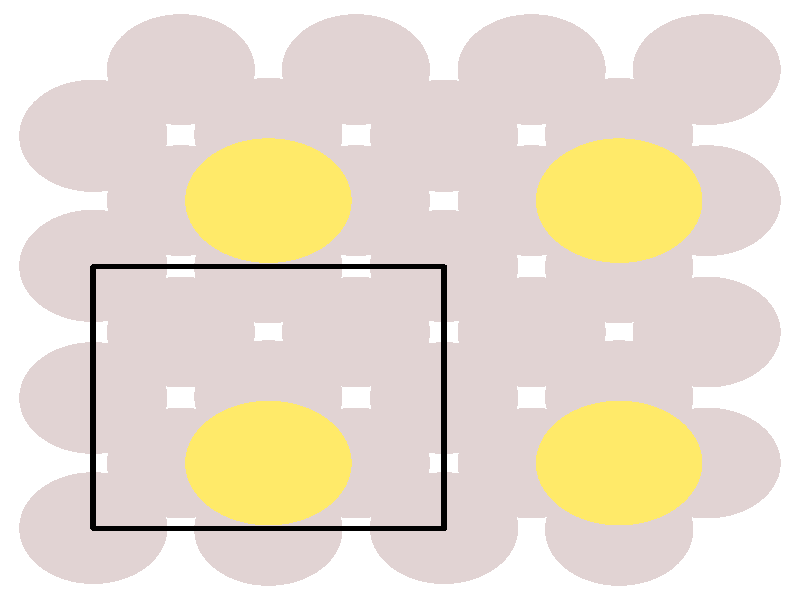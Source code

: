 #include "colors.inc"
#include "finish.inc"

global_settings {assumed_gamma 1 max_trace_level 6}
background {color White}
camera {orthographic
  right -13.07*x up 13.10*y
  direction 1.00*z
  location <0,0,50.00> look_at <0,0,0>}
light_source {<  2.00,   3.00,  40.00> color White
  area_light <0.70, 0, 0>, <0, 0.70, 0>, 3, 3
  adaptive 1 jitter}

#declare simple = finish {phong 0.7}
#declare pale = finish {ambient .5 diffuse .85 roughness .001 specular 0.200 }
#declare intermediate = finish {ambient 0.3 diffuse 0.6 specular 0.10 roughness 0.04 }
#declare vmd = finish {ambient .0 diffuse .65 phong 0.1 phong_size 40. specular 0.500 }
#declare jmol = finish {ambient .2 diffuse .6 specular 1 roughness .001 metallic}
#declare ase2 = finish {ambient 0.05 brilliance 3 diffuse 0.6 metallic specular 0.70 roughness 0.04 reflection 0.15}
#declare ase3 = finish {ambient .15 brilliance 2 diffuse .6 metallic specular 1. roughness .001 reflection .0}
#declare glass = finish {ambient .05 diffuse .3 specular 1. roughness .001}
#declare Rcell = 0.050;
#declare Rbond = 0.100;

#macro atom(LOC, R, COL, FIN)
  sphere{LOC, R texture{pigment{COL} finish{FIN}}}
#end
#macro constrain(LOC, R, COL, FIN)
union{torus{R, Rcell rotate 45*z texture{pigment{COL} finish{FIN}}}
      torus{R, Rcell rotate -45*z texture{pigment{COL} finish{FIN}}}
      translate LOC}
#end

cylinder {< -5.01,  -4.99, -10.00>, <  0.72,  -4.99, -10.00>, Rcell pigment {Black}}
cylinder {< -5.01,   0.73, -10.00>, <  0.72,   0.73, -10.00>, Rcell pigment {Black}}
cylinder {< -5.01,   0.73,   3.75>, <  0.72,   0.73,   3.75>, Rcell pigment {Black}}
cylinder {< -5.01,  -4.99,   3.75>, <  0.72,  -4.99,   3.75>, Rcell pigment {Black}}
cylinder {< -5.01,  -4.99, -10.00>, < -5.01,   0.73, -10.00>, Rcell pigment {Black}}
cylinder {<  0.72,  -4.99, -10.00>, <  0.72,   0.73, -10.00>, Rcell pigment {Black}}
cylinder {<  0.72,  -4.99,   3.75>, <  0.72,   0.73,   3.75>, Rcell pigment {Black}}
cylinder {< -5.01,  -4.99,   3.75>, < -5.01,   0.73,   3.75>, Rcell pigment {Black}}
cylinder {< -5.01,  -4.99, -10.00>, < -5.01,  -4.99,   3.75>, Rcell pigment {Black}}
cylinder {<  0.72,  -4.99, -10.00>, <  0.72,  -4.99,   3.75>, Rcell pigment {Black}}
cylinder {<  0.72,   0.73, -10.00>, <  0.72,   0.73,   3.75>, Rcell pigment {Black}}
cylinder {< -5.01,   0.73, -10.00>, < -5.01,   0.73,   3.75>, Rcell pigment {Black}}
atom(< -5.01,  -4.99,  -6.00>, 1.21, rgb <0.75, 0.65, 0.65>, ase3) // #0 
atom(< -2.15,  -4.99,  -6.00>, 1.21, rgb <0.75, 0.65, 0.65>, ase3) // #1 
atom(< -5.01,  -2.13,  -6.00>, 1.21, rgb <0.75, 0.65, 0.65>, ase3) // #2 
atom(< -2.15,  -2.13,  -6.00>, 1.21, rgb <0.75, 0.65, 0.65>, ase3) // #3 
atom(< -3.58,  -3.56,  -3.98>, 1.21, rgb <0.75, 0.65, 0.65>, ase3) // #4 
atom(< -0.72,  -3.56,  -3.98>, 1.21, rgb <0.75, 0.65, 0.65>, ase3) // #5 
atom(< -3.58,  -0.70,  -3.98>, 1.21, rgb <0.75, 0.65, 0.65>, ase3) // #6 
atom(< -0.72,  -0.70,  -3.98>, 1.21, rgb <0.75, 0.65, 0.65>, ase3) // #7 
atom(< -5.01,  -4.97,  -1.88>, 1.21, rgb <0.75, 0.65, 0.65>, ase3) // #8 
atom(< -2.15,  -5.03,  -2.05>, 1.21, rgb <0.75, 0.65, 0.65>, ase3) // #9 
atom(< -5.01,  -2.15,  -1.88>, 1.21, rgb <0.75, 0.65, 0.65>, ase3) // #10 
atom(< -2.15,  -2.09,  -2.05>, 1.21, rgb <0.75, 0.65, 0.65>, ase3) // #11 
atom(< -2.15,  -3.56,   0.00>, 1.36, rgb <1.00, 0.82, 0.14>, ase3) // #12 
atom(< -5.01,   0.73,  -6.00>, 1.21, rgb <0.75, 0.65, 0.65>, ase3) // #13 
atom(< -2.15,   0.73,  -6.00>, 1.21, rgb <0.75, 0.65, 0.65>, ase3) // #14 
atom(< -5.01,   3.60,  -6.00>, 1.21, rgb <0.75, 0.65, 0.65>, ase3) // #15 
atom(< -2.15,   3.60,  -6.00>, 1.21, rgb <0.75, 0.65, 0.65>, ase3) // #16 
atom(< -3.58,   2.17,  -3.98>, 1.21, rgb <0.75, 0.65, 0.65>, ase3) // #17 
atom(< -0.72,   2.17,  -3.98>, 1.21, rgb <0.75, 0.65, 0.65>, ase3) // #18 
atom(< -3.58,   5.03,  -3.98>, 1.21, rgb <0.75, 0.65, 0.65>, ase3) // #19 
atom(< -0.72,   5.03,  -3.98>, 1.21, rgb <0.75, 0.65, 0.65>, ase3) // #20 
atom(< -5.01,   0.76,  -1.88>, 1.21, rgb <0.75, 0.65, 0.65>, ase3) // #21 
atom(< -2.15,   0.70,  -2.05>, 1.21, rgb <0.75, 0.65, 0.65>, ase3) // #22 
atom(< -5.01,   3.57,  -1.88>, 1.21, rgb <0.75, 0.65, 0.65>, ase3) // #23 
atom(< -2.15,   3.64,  -2.05>, 1.21, rgb <0.75, 0.65, 0.65>, ase3) // #24 
atom(< -2.15,   2.17,   0.00>, 1.36, rgb <1.00, 0.82, 0.14>, ase3) // #25 
atom(<  0.72,  -4.99,  -6.00>, 1.21, rgb <0.75, 0.65, 0.65>, ase3) // #26 
atom(<  3.58,  -4.99,  -6.00>, 1.21, rgb <0.75, 0.65, 0.65>, ase3) // #27 
atom(<  0.72,  -2.13,  -6.00>, 1.21, rgb <0.75, 0.65, 0.65>, ase3) // #28 
atom(<  3.58,  -2.13,  -6.00>, 1.21, rgb <0.75, 0.65, 0.65>, ase3) // #29 
atom(<  2.15,  -3.56,  -3.98>, 1.21, rgb <0.75, 0.65, 0.65>, ase3) // #30 
atom(<  5.01,  -3.56,  -3.98>, 1.21, rgb <0.75, 0.65, 0.65>, ase3) // #31 
atom(<  2.15,  -0.70,  -3.98>, 1.21, rgb <0.75, 0.65, 0.65>, ase3) // #32 
atom(<  5.01,  -0.70,  -3.98>, 1.21, rgb <0.75, 0.65, 0.65>, ase3) // #33 
atom(<  0.72,  -4.97,  -1.88>, 1.21, rgb <0.75, 0.65, 0.65>, ase3) // #34 
atom(<  3.58,  -5.03,  -2.05>, 1.21, rgb <0.75, 0.65, 0.65>, ase3) // #35 
atom(<  0.72,  -2.15,  -1.88>, 1.21, rgb <0.75, 0.65, 0.65>, ase3) // #36 
atom(<  3.58,  -2.09,  -2.05>, 1.21, rgb <0.75, 0.65, 0.65>, ase3) // #37 
atom(<  3.58,  -3.56,   0.00>, 1.36, rgb <1.00, 0.82, 0.14>, ase3) // #38 
atom(<  0.72,   0.73,  -6.00>, 1.21, rgb <0.75, 0.65, 0.65>, ase3) // #39 
atom(<  3.58,   0.73,  -6.00>, 1.21, rgb <0.75, 0.65, 0.65>, ase3) // #40 
atom(<  0.72,   3.60,  -6.00>, 1.21, rgb <0.75, 0.65, 0.65>, ase3) // #41 
atom(<  3.58,   3.60,  -6.00>, 1.21, rgb <0.75, 0.65, 0.65>, ase3) // #42 
atom(<  2.15,   2.17,  -3.98>, 1.21, rgb <0.75, 0.65, 0.65>, ase3) // #43 
atom(<  5.01,   2.17,  -3.98>, 1.21, rgb <0.75, 0.65, 0.65>, ase3) // #44 
atom(<  2.15,   5.03,  -3.98>, 1.21, rgb <0.75, 0.65, 0.65>, ase3) // #45 
atom(<  5.01,   5.03,  -3.98>, 1.21, rgb <0.75, 0.65, 0.65>, ase3) // #46 
atom(<  0.72,   0.76,  -1.88>, 1.21, rgb <0.75, 0.65, 0.65>, ase3) // #47 
atom(<  3.58,   0.70,  -2.05>, 1.21, rgb <0.75, 0.65, 0.65>, ase3) // #48 
atom(<  0.72,   3.57,  -1.88>, 1.21, rgb <0.75, 0.65, 0.65>, ase3) // #49 
atom(<  3.58,   3.64,  -2.05>, 1.21, rgb <0.75, 0.65, 0.65>, ase3) // #50 
atom(<  3.58,   2.17,   0.00>, 1.36, rgb <1.00, 0.82, 0.14>, ase3) // #51 
